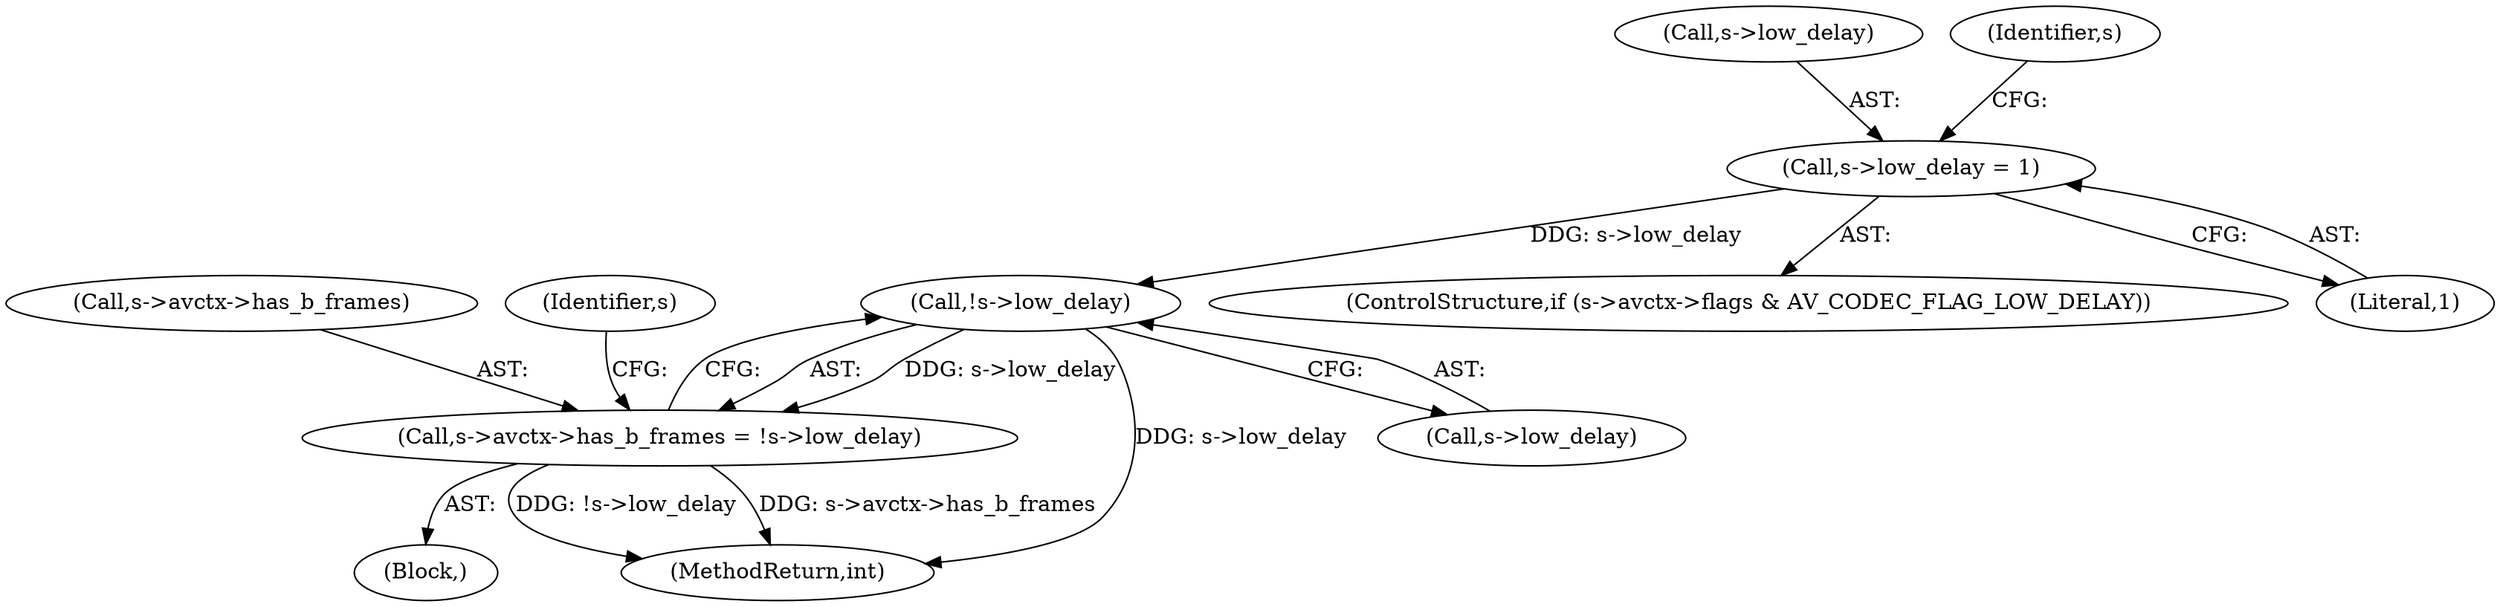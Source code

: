 digraph "0_FFmpeg_bd27a9364ca274ca97f1df6d984e88a0700fb235_2@pointer" {
"1000724" [label="(Call,s->low_delay = 1)"];
"1000735" [label="(Call,!s->low_delay)"];
"1000729" [label="(Call,s->avctx->has_b_frames = !s->low_delay)"];
"1000729" [label="(Call,s->avctx->has_b_frames = !s->low_delay)"];
"1000724" [label="(Call,s->low_delay = 1)"];
"1000730" [label="(Call,s->avctx->has_b_frames)"];
"1000716" [label="(ControlStructure,if (s->avctx->flags & AV_CODEC_FLAG_LOW_DELAY))"];
"1000725" [label="(Call,s->low_delay)"];
"1000728" [label="(Literal,1)"];
"1000735" [label="(Call,!s->low_delay)"];
"1000777" [label="(MethodReturn,int)"];
"1000732" [label="(Identifier,s)"];
"1000741" [label="(Identifier,s)"];
"1000736" [label="(Call,s->low_delay)"];
"1000108" [label="(Block,)"];
"1000724" -> "1000716"  [label="AST: "];
"1000724" -> "1000728"  [label="CFG: "];
"1000725" -> "1000724"  [label="AST: "];
"1000728" -> "1000724"  [label="AST: "];
"1000732" -> "1000724"  [label="CFG: "];
"1000724" -> "1000735"  [label="DDG: s->low_delay"];
"1000735" -> "1000729"  [label="AST: "];
"1000735" -> "1000736"  [label="CFG: "];
"1000736" -> "1000735"  [label="AST: "];
"1000729" -> "1000735"  [label="CFG: "];
"1000735" -> "1000777"  [label="DDG: s->low_delay"];
"1000735" -> "1000729"  [label="DDG: s->low_delay"];
"1000729" -> "1000108"  [label="AST: "];
"1000730" -> "1000729"  [label="AST: "];
"1000741" -> "1000729"  [label="CFG: "];
"1000729" -> "1000777"  [label="DDG: s->avctx->has_b_frames"];
"1000729" -> "1000777"  [label="DDG: !s->low_delay"];
}
